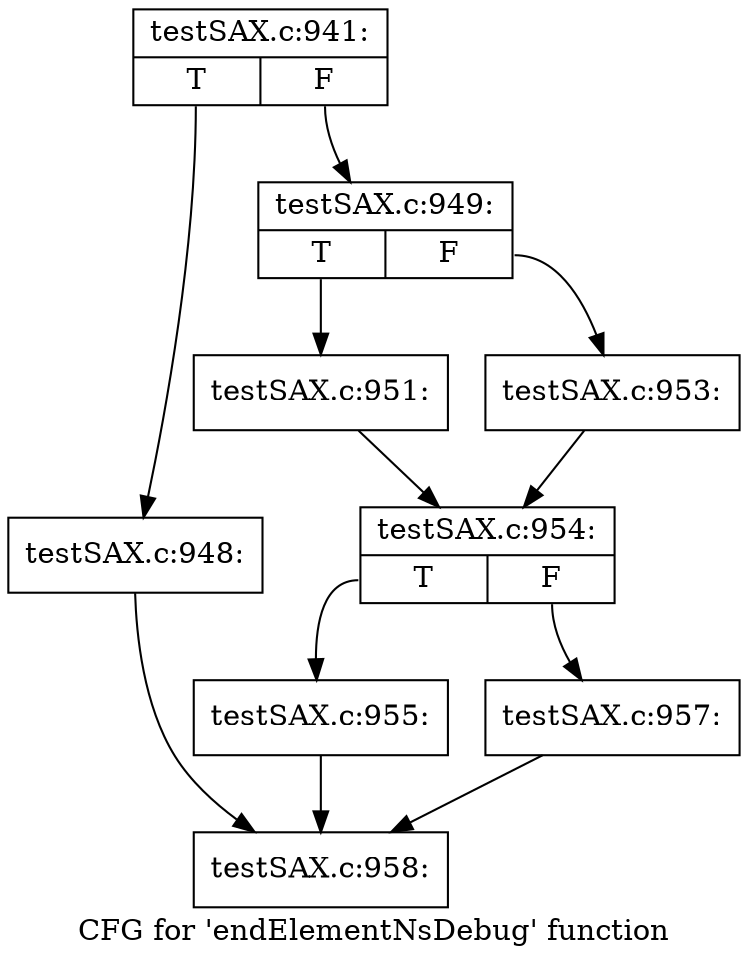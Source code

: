 digraph "CFG for 'endElementNsDebug' function" {
	label="CFG for 'endElementNsDebug' function";

	Node0x56778b0 [shape=record,label="{testSAX.c:941:|{<s0>T|<s1>F}}"];
	Node0x56778b0:s0 -> Node0x5637a70;
	Node0x56778b0:s1 -> Node0x5637ac0;
	Node0x5637a70 [shape=record,label="{testSAX.c:948:}"];
	Node0x5637a70 -> Node0x5638b30;
	Node0x5637ac0 [shape=record,label="{testSAX.c:949:|{<s0>T|<s1>F}}"];
	Node0x5637ac0:s0 -> Node0x5638260;
	Node0x5637ac0:s1 -> Node0x5638300;
	Node0x5638260 [shape=record,label="{testSAX.c:951:}"];
	Node0x5638260 -> Node0x56382b0;
	Node0x5638300 [shape=record,label="{testSAX.c:953:}"];
	Node0x5638300 -> Node0x56382b0;
	Node0x56382b0 [shape=record,label="{testSAX.c:954:|{<s0>T|<s1>F}}"];
	Node0x56382b0:s0 -> Node0x5638ae0;
	Node0x56382b0:s1 -> Node0x5638b80;
	Node0x5638ae0 [shape=record,label="{testSAX.c:955:}"];
	Node0x5638ae0 -> Node0x5638b30;
	Node0x5638b80 [shape=record,label="{testSAX.c:957:}"];
	Node0x5638b80 -> Node0x5638b30;
	Node0x5638b30 [shape=record,label="{testSAX.c:958:}"];
}
